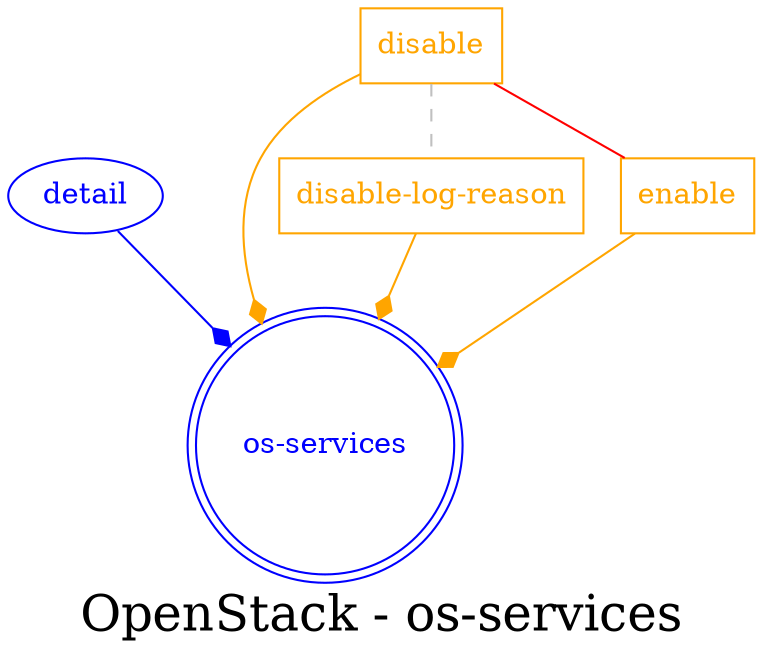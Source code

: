 digraph LexiconGraph {
graph[label="OpenStack - os-services", fontsize=24]
splines=true
"os-services" [color=blue, fontcolor=blue, shape=doublecircle]
"detail" -> "os-services" [color=blue, fontcolor=blue, arrowhead=diamond, arrowtail=none]
"detail" [color=blue, fontcolor=blue, shape=ellipse]
"disable" [color=orange, fontcolor=orange, shape=box]
"disable" -> "os-services" [color=orange, fontcolor=orange, arrowhead=diamond, arrowtail=none]
"disable-log-reason" [color=orange, fontcolor=orange, shape=box]
"disable-log-reason" -> "os-services" [color=orange, fontcolor=orange, arrowhead=diamond, arrowtail=none]
"disable" -> "disable-log-reason" [color=grey, fontcolor=grey, arrowhead=none, arrowtail=none, style=dashed]
"enable" [color=orange, fontcolor=orange, shape=box]
"enable" -> "os-services" [color=orange, fontcolor=orange, arrowhead=diamond, arrowtail=none]
"disable" -> "enable" [color=red, fontcolor=red, arrowhead=none, arrowtail=none]
}
